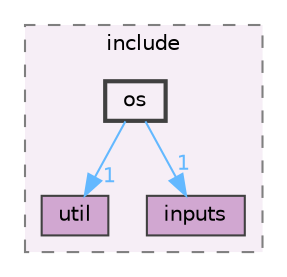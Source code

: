 digraph "becommons/include/os"
{
 // LATEX_PDF_SIZE
  bgcolor="transparent";
  edge [fontname=Helvetica,fontsize=10,labelfontname=Helvetica,labelfontsize=10];
  node [fontname=Helvetica,fontsize=10,shape=box,height=0.2,width=0.4];
  compound=true
  subgraph clusterdir_9a744b5567c265deacf566b467d8af59 {
    graph [ bgcolor="#f6eef6", pencolor="grey50", label="include", fontname=Helvetica,fontsize=10 style="filled,dashed", URL="dir_9a744b5567c265deacf566b467d8af59.html",tooltip=""]
  dir_01945739458c10315f029035be55b339 [label="util", fillcolor="#d1a7d1", color="grey25", style="filled", URL="dir_01945739458c10315f029035be55b339.html",tooltip=""];
  dir_e48180f9230982b0cc0b1e4a3b823aad [label="inputs", fillcolor="#d1a7d1", color="grey25", style="filled", URL="dir_e48180f9230982b0cc0b1e4a3b823aad.html",tooltip=""];
  dir_848b0061d2cb1858b446aa4d37e41215 [label="os", fillcolor="#f6eef6", color="grey25", style="filled,bold", URL="dir_848b0061d2cb1858b446aa4d37e41215.html",tooltip=""];
  }
  dir_848b0061d2cb1858b446aa4d37e41215->dir_01945739458c10315f029035be55b339 [headlabel="1", labeldistance=1.5 headhref="dir_000017_000027.html" href="dir_000017_000027.html" color="steelblue1" fontcolor="steelblue1"];
  dir_848b0061d2cb1858b446aa4d37e41215->dir_e48180f9230982b0cc0b1e4a3b823aad [headlabel="1", labeldistance=1.5 headhref="dir_000017_000013.html" href="dir_000017_000013.html" color="steelblue1" fontcolor="steelblue1"];
}
